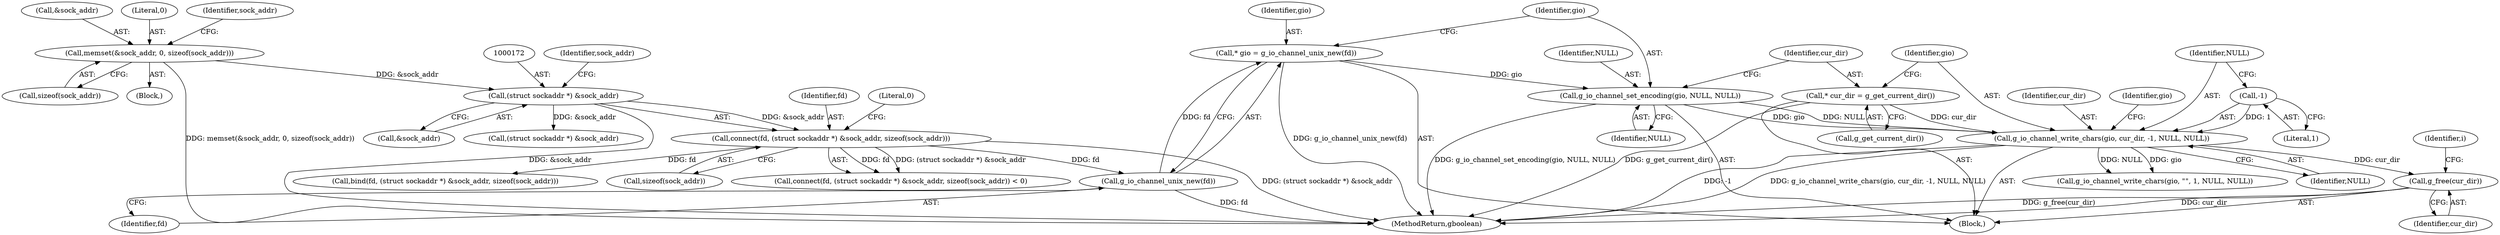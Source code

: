digraph "0_lxde_f99163c6ff8b2f57c5f37b1ce5d62cf7450d4648@API" {
"1000301" [label="(Call,g_free(cur_dir))"];
"1000288" [label="(Call,g_io_channel_write_chars(gio, cur_dir, -1, NULL, NULL))"];
"1000280" [label="(Call,g_io_channel_set_encoding(gio, NULL, NULL))"];
"1000276" [label="(Call,* gio = g_io_channel_unix_new(fd))"];
"1000278" [label="(Call,g_io_channel_unix_new(fd))"];
"1000169" [label="(Call,connect(fd, (struct sockaddr *) &sock_addr, sizeof(sock_addr)))"];
"1000171" [label="(Call,(struct sockaddr *) &sock_addr)"];
"1000146" [label="(Call,memset(&sock_addr, 0, sizeof(sock_addr)))"];
"1000285" [label="(Call,* cur_dir = g_get_current_dir())"];
"1000291" [label="(Call,-1)"];
"1000285" [label="(Call,* cur_dir = g_get_current_dir())"];
"1000278" [label="(Call,g_io_channel_unix_new(fd))"];
"1000292" [label="(Literal,1)"];
"1000279" [label="(Identifier,fd)"];
"1000175" [label="(Call,sizeof(sock_addr))"];
"1000287" [label="(Call,g_get_current_dir())"];
"1000281" [label="(Identifier,gio)"];
"1000177" [label="(Literal,0)"];
"1000294" [label="(Identifier,NULL)"];
"1000291" [label="(Call,-1)"];
"1000301" [label="(Call,g_free(cur_dir))"];
"1000277" [label="(Identifier,gio)"];
"1000295" [label="(Call,g_io_channel_write_chars(gio, \"\", 1, NULL, NULL))"];
"1000171" [label="(Call,(struct sockaddr *) &sock_addr)"];
"1000286" [label="(Identifier,cur_dir)"];
"1000120" [label="(Block,)"];
"1000290" [label="(Identifier,cur_dir)"];
"1000147" [label="(Call,&sock_addr)"];
"1000169" [label="(Call,connect(fd, (struct sockaddr *) &sock_addr, sizeof(sock_addr)))"];
"1000289" [label="(Identifier,gio)"];
"1000146" [label="(Call,memset(&sock_addr, 0, sizeof(sock_addr)))"];
"1000187" [label="(Call,(struct sockaddr *) &sock_addr)"];
"1000293" [label="(Identifier,NULL)"];
"1000168" [label="(Call,connect(fd, (struct sockaddr *) &sock_addr, sizeof(sock_addr)) < 0)"];
"1000282" [label="(Identifier,NULL)"];
"1000149" [label="(Literal,0)"];
"1000272" [label="(Block,)"];
"1000154" [label="(Identifier,sock_addr)"];
"1000306" [label="(Identifier,i)"];
"1000283" [label="(Identifier,NULL)"];
"1000288" [label="(Call,g_io_channel_write_chars(gio, cur_dir, -1, NULL, NULL))"];
"1000280" [label="(Call,g_io_channel_set_encoding(gio, NULL, NULL))"];
"1000170" [label="(Identifier,fd)"];
"1000176" [label="(Identifier,sock_addr)"];
"1000276" [label="(Call,* gio = g_io_channel_unix_new(fd))"];
"1000173" [label="(Call,&sock_addr)"];
"1000150" [label="(Call,sizeof(sock_addr))"];
"1000336" [label="(MethodReturn,gboolean)"];
"1000185" [label="(Call,bind(fd, (struct sockaddr *) &sock_addr, sizeof(sock_addr)))"];
"1000302" [label="(Identifier,cur_dir)"];
"1000296" [label="(Identifier,gio)"];
"1000301" -> "1000272"  [label="AST: "];
"1000301" -> "1000302"  [label="CFG: "];
"1000302" -> "1000301"  [label="AST: "];
"1000306" -> "1000301"  [label="CFG: "];
"1000301" -> "1000336"  [label="DDG: g_free(cur_dir)"];
"1000301" -> "1000336"  [label="DDG: cur_dir"];
"1000288" -> "1000301"  [label="DDG: cur_dir"];
"1000288" -> "1000272"  [label="AST: "];
"1000288" -> "1000294"  [label="CFG: "];
"1000289" -> "1000288"  [label="AST: "];
"1000290" -> "1000288"  [label="AST: "];
"1000291" -> "1000288"  [label="AST: "];
"1000293" -> "1000288"  [label="AST: "];
"1000294" -> "1000288"  [label="AST: "];
"1000296" -> "1000288"  [label="CFG: "];
"1000288" -> "1000336"  [label="DDG: -1"];
"1000288" -> "1000336"  [label="DDG: g_io_channel_write_chars(gio, cur_dir, -1, NULL, NULL)"];
"1000280" -> "1000288"  [label="DDG: gio"];
"1000280" -> "1000288"  [label="DDG: NULL"];
"1000285" -> "1000288"  [label="DDG: cur_dir"];
"1000291" -> "1000288"  [label="DDG: 1"];
"1000288" -> "1000295"  [label="DDG: gio"];
"1000288" -> "1000295"  [label="DDG: NULL"];
"1000280" -> "1000272"  [label="AST: "];
"1000280" -> "1000283"  [label="CFG: "];
"1000281" -> "1000280"  [label="AST: "];
"1000282" -> "1000280"  [label="AST: "];
"1000283" -> "1000280"  [label="AST: "];
"1000286" -> "1000280"  [label="CFG: "];
"1000280" -> "1000336"  [label="DDG: g_io_channel_set_encoding(gio, NULL, NULL)"];
"1000276" -> "1000280"  [label="DDG: gio"];
"1000276" -> "1000272"  [label="AST: "];
"1000276" -> "1000278"  [label="CFG: "];
"1000277" -> "1000276"  [label="AST: "];
"1000278" -> "1000276"  [label="AST: "];
"1000281" -> "1000276"  [label="CFG: "];
"1000276" -> "1000336"  [label="DDG: g_io_channel_unix_new(fd)"];
"1000278" -> "1000276"  [label="DDG: fd"];
"1000278" -> "1000279"  [label="CFG: "];
"1000279" -> "1000278"  [label="AST: "];
"1000278" -> "1000336"  [label="DDG: fd"];
"1000169" -> "1000278"  [label="DDG: fd"];
"1000169" -> "1000168"  [label="AST: "];
"1000169" -> "1000175"  [label="CFG: "];
"1000170" -> "1000169"  [label="AST: "];
"1000171" -> "1000169"  [label="AST: "];
"1000175" -> "1000169"  [label="AST: "];
"1000177" -> "1000169"  [label="CFG: "];
"1000169" -> "1000336"  [label="DDG: (struct sockaddr *) &sock_addr"];
"1000169" -> "1000168"  [label="DDG: fd"];
"1000169" -> "1000168"  [label="DDG: (struct sockaddr *) &sock_addr"];
"1000171" -> "1000169"  [label="DDG: &sock_addr"];
"1000169" -> "1000185"  [label="DDG: fd"];
"1000171" -> "1000173"  [label="CFG: "];
"1000172" -> "1000171"  [label="AST: "];
"1000173" -> "1000171"  [label="AST: "];
"1000176" -> "1000171"  [label="CFG: "];
"1000171" -> "1000336"  [label="DDG: &sock_addr"];
"1000146" -> "1000171"  [label="DDG: &sock_addr"];
"1000171" -> "1000187"  [label="DDG: &sock_addr"];
"1000146" -> "1000120"  [label="AST: "];
"1000146" -> "1000150"  [label="CFG: "];
"1000147" -> "1000146"  [label="AST: "];
"1000149" -> "1000146"  [label="AST: "];
"1000150" -> "1000146"  [label="AST: "];
"1000154" -> "1000146"  [label="CFG: "];
"1000146" -> "1000336"  [label="DDG: memset(&sock_addr, 0, sizeof(sock_addr))"];
"1000285" -> "1000272"  [label="AST: "];
"1000285" -> "1000287"  [label="CFG: "];
"1000286" -> "1000285"  [label="AST: "];
"1000287" -> "1000285"  [label="AST: "];
"1000289" -> "1000285"  [label="CFG: "];
"1000285" -> "1000336"  [label="DDG: g_get_current_dir()"];
"1000291" -> "1000292"  [label="CFG: "];
"1000292" -> "1000291"  [label="AST: "];
"1000293" -> "1000291"  [label="CFG: "];
}
